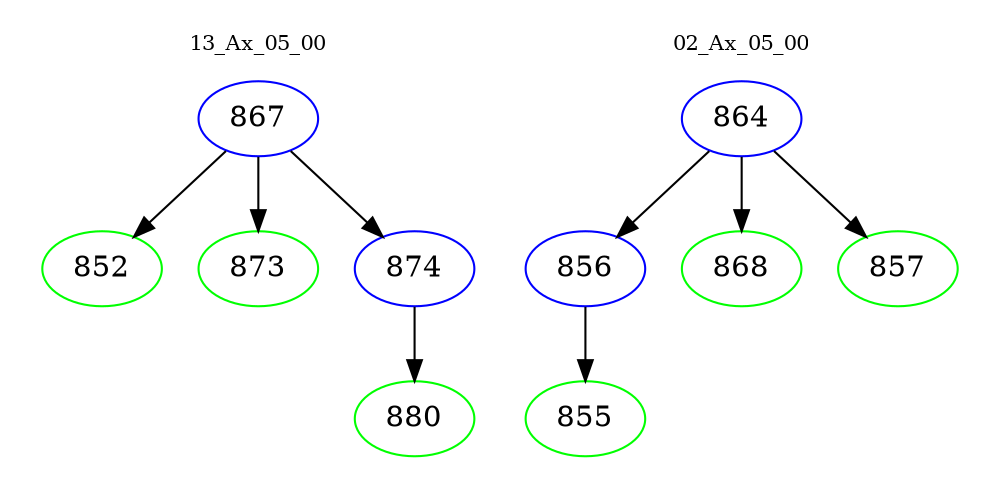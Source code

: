 digraph{
subgraph cluster_0 {
color = white
label = "13_Ax_05_00";
fontsize=10;
T0_867 [label="867", color="blue"]
T0_867 -> T0_852 [color="black"]
T0_852 [label="852", color="green"]
T0_867 -> T0_873 [color="black"]
T0_873 [label="873", color="green"]
T0_867 -> T0_874 [color="black"]
T0_874 [label="874", color="blue"]
T0_874 -> T0_880 [color="black"]
T0_880 [label="880", color="green"]
}
subgraph cluster_1 {
color = white
label = "02_Ax_05_00";
fontsize=10;
T1_864 [label="864", color="blue"]
T1_864 -> T1_856 [color="black"]
T1_856 [label="856", color="blue"]
T1_856 -> T1_855 [color="black"]
T1_855 [label="855", color="green"]
T1_864 -> T1_868 [color="black"]
T1_868 [label="868", color="green"]
T1_864 -> T1_857 [color="black"]
T1_857 [label="857", color="green"]
}
}
